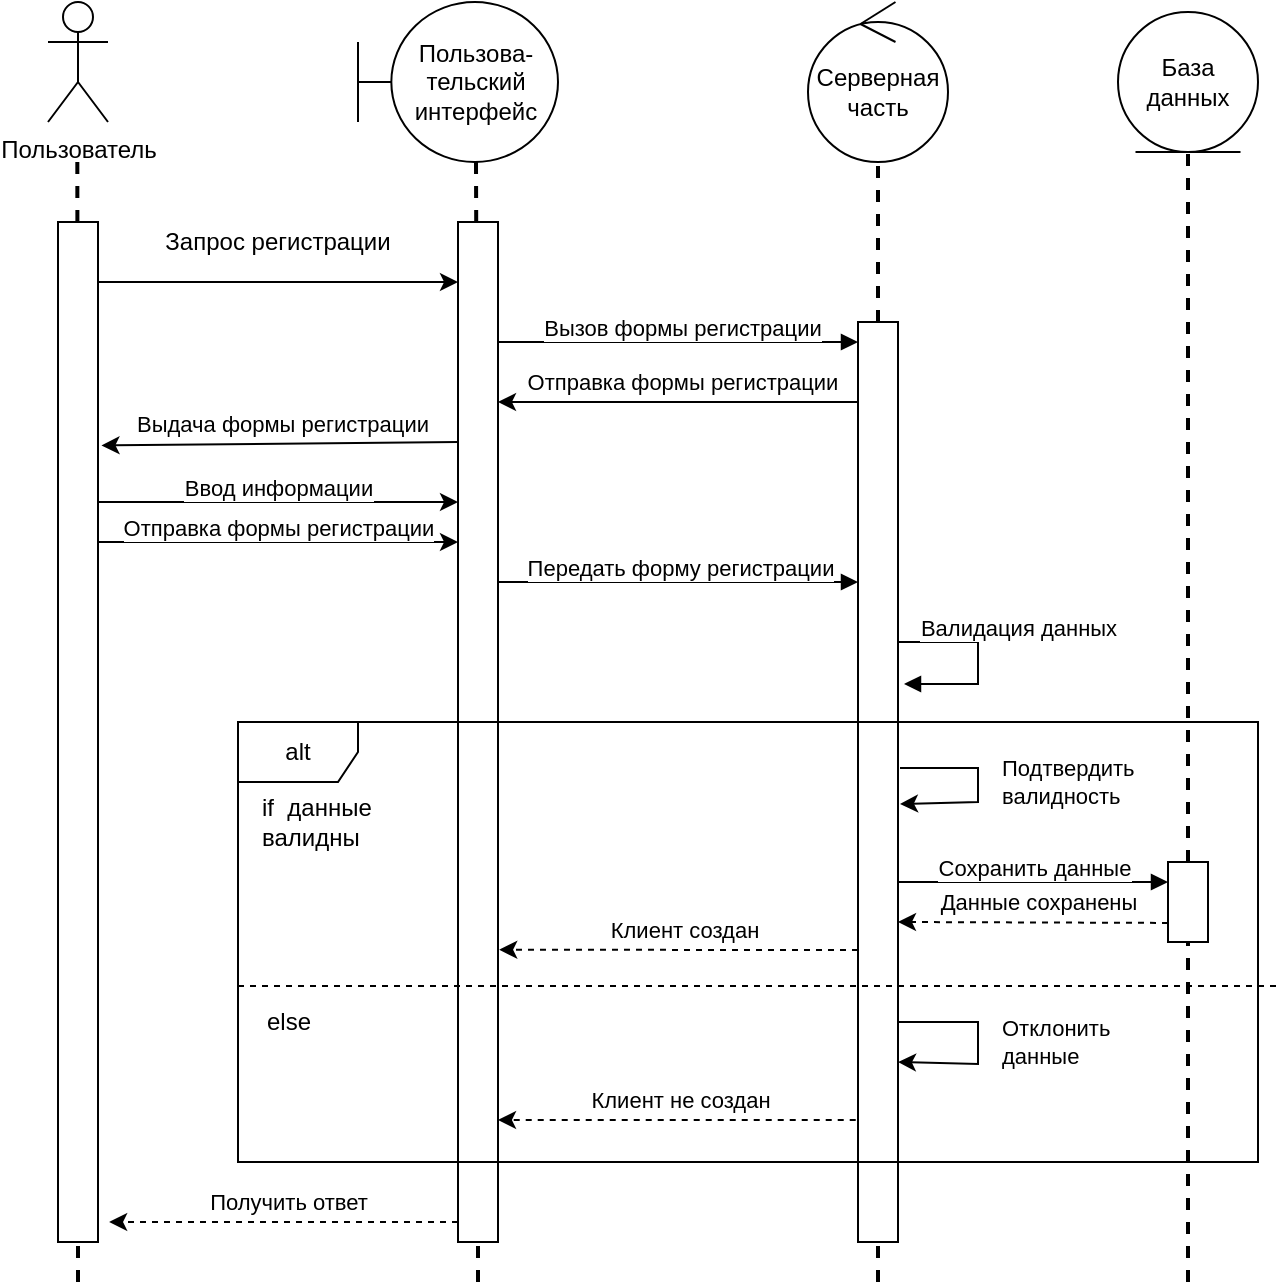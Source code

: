 <mxfile version="21.2.8" type="device">
  <diagram id="CVpzIZxZ6FQc-zkJlyMm" name="Страница 1">
    <mxGraphModel dx="2061" dy="794" grid="1" gridSize="10" guides="1" tooltips="1" connect="1" arrows="1" fold="1" page="1" pageScale="1" pageWidth="827" pageHeight="1169" math="0" shadow="0">
      <root>
        <mxCell id="0" />
        <mxCell id="1" parent="0" />
        <mxCell id="GgT9fDXqA0Cxmzo699EA-2" value="Пользователь" style="shape=umlActor;verticalLabelPosition=bottom;verticalAlign=top;html=1;outlineConnect=0;" parent="1" vertex="1">
          <mxGeometry x="-735" y="10" width="30" height="60" as="geometry" />
        </mxCell>
        <mxCell id="GgT9fDXqA0Cxmzo699EA-5" value="Запрос регистрации" style="text;html=1;strokeColor=none;fillColor=none;align=center;verticalAlign=middle;whiteSpace=wrap;rounded=0;" parent="1" vertex="1">
          <mxGeometry x="-710" y="110" width="180" height="40" as="geometry" />
        </mxCell>
        <mxCell id="Dryz8J-gVgUKQ2lueqJI-1" value="Пользова-&lt;br&gt;тельский интерфейс" style="shape=umlBoundary;whiteSpace=wrap;html=1;" parent="1" vertex="1">
          <mxGeometry x="-580" y="10" width="100" height="80" as="geometry" />
        </mxCell>
        <mxCell id="Dryz8J-gVgUKQ2lueqJI-2" value="База данных" style="ellipse;shape=umlEntity;whiteSpace=wrap;html=1;" parent="1" vertex="1">
          <mxGeometry x="-200" y="15" width="70" height="70" as="geometry" />
        </mxCell>
        <mxCell id="80jDLiHwljJUnVOSaJOS-2" value="" style="endArrow=none;dashed=1;html=1;strokeWidth=2;rounded=0;startArrow=none;" parent="1" source="80jDLiHwljJUnVOSaJOS-10" edge="1">
          <mxGeometry width="50" height="50" relative="1" as="geometry">
            <mxPoint x="-520.66" y="1170" as="sourcePoint" />
            <mxPoint x="-521" y="90" as="targetPoint" />
          </mxGeometry>
        </mxCell>
        <mxCell id="80jDLiHwljJUnVOSaJOS-3" value="" style="endArrow=none;dashed=1;html=1;strokeWidth=2;rounded=0;startArrow=none;" parent="1" source="80jDLiHwljJUnVOSaJOS-12" target="Dryz8J-gVgUKQ2lueqJI-2" edge="1">
          <mxGeometry width="50" height="50" relative="1" as="geometry">
            <mxPoint x="-10.16" y="1170" as="sourcePoint" />
            <mxPoint x="-10.5" y="90.0" as="targetPoint" />
          </mxGeometry>
        </mxCell>
        <mxCell id="80jDLiHwljJUnVOSaJOS-4" value="" style="endArrow=none;dashed=1;html=1;strokeWidth=2;rounded=0;startArrow=none;" parent="1" source="80jDLiHwljJUnVOSaJOS-5" edge="1">
          <mxGeometry width="50" height="50" relative="1" as="geometry">
            <mxPoint x="-720" y="1170" as="sourcePoint" />
            <mxPoint x="-720.34" y="90.0" as="targetPoint" />
          </mxGeometry>
        </mxCell>
        <mxCell id="80jDLiHwljJUnVOSaJOS-7" value="" style="endArrow=classic;endFill=1;html=1;edgeStyle=orthogonalEdgeStyle;align=left;verticalAlign=top;rounded=0;" parent="1" source="80jDLiHwljJUnVOSaJOS-5" target="80jDLiHwljJUnVOSaJOS-10" edge="1">
          <mxGeometry x="-1" relative="1" as="geometry">
            <mxPoint x="-710" y="170" as="sourcePoint" />
            <mxPoint x="-540" y="190" as="targetPoint" />
            <Array as="points">
              <mxPoint x="-620" y="150" />
              <mxPoint x="-620" y="150" />
            </Array>
          </mxGeometry>
        </mxCell>
        <mxCell id="80jDLiHwljJUnVOSaJOS-39" style="edgeStyle=orthogonalEdgeStyle;rounded=0;orthogonalLoop=1;jettySize=auto;html=1;" parent="1" edge="1">
          <mxGeometry relative="1" as="geometry">
            <mxPoint x="190" y="670" as="targetPoint" />
          </mxGeometry>
        </mxCell>
        <mxCell id="mZSnBwAnfPJ0Uy06w7GG-2" value="Вызов формы регистрации" style="endArrow=block;endFill=1;html=1;edgeStyle=orthogonalEdgeStyle;align=center;verticalAlign=top;rounded=0;" parent="1" source="80jDLiHwljJUnVOSaJOS-10" edge="1">
          <mxGeometry x="0.017" y="20" relative="1" as="geometry">
            <mxPoint x="-520" y="200" as="sourcePoint" />
            <mxPoint x="-330" y="180" as="targetPoint" />
            <Array as="points">
              <mxPoint x="-410" y="180" />
              <mxPoint x="-410" y="180" />
            </Array>
            <mxPoint as="offset" />
          </mxGeometry>
        </mxCell>
        <mxCell id="mZSnBwAnfPJ0Uy06w7GG-17" value="" style="endArrow=none;dashed=1;html=1;strokeWidth=2;rounded=0;startArrow=none;" parent="1" source="mZSnBwAnfPJ0Uy06w7GG-21" target="8Y3LxIUDOonehGjc2qs5-1" edge="1">
          <mxGeometry width="50" height="50" relative="1" as="geometry">
            <mxPoint x="-264.16" y="1170" as="sourcePoint" />
            <mxPoint x="-264" y="90" as="targetPoint" />
          </mxGeometry>
        </mxCell>
        <mxCell id="80jDLiHwljJUnVOSaJOS-5" value="" style="rounded=0;whiteSpace=wrap;html=1;" parent="1" vertex="1">
          <mxGeometry x="-730" y="120" width="20" height="510" as="geometry" />
        </mxCell>
        <mxCell id="mZSnBwAnfPJ0Uy06w7GG-19" value="" style="endArrow=none;dashed=1;html=1;strokeWidth=2;rounded=0;startArrow=none;" parent="1" target="80jDLiHwljJUnVOSaJOS-5" edge="1">
          <mxGeometry width="50" height="50" relative="1" as="geometry">
            <mxPoint x="-720" y="650" as="sourcePoint" />
            <mxPoint x="-720.34" y="90.0" as="targetPoint" />
          </mxGeometry>
        </mxCell>
        <mxCell id="80jDLiHwljJUnVOSaJOS-10" value="" style="rounded=0;whiteSpace=wrap;html=1;" parent="1" vertex="1">
          <mxGeometry x="-530" y="120" width="20" height="510" as="geometry" />
        </mxCell>
        <mxCell id="mZSnBwAnfPJ0Uy06w7GG-21" value="" style="rounded=0;whiteSpace=wrap;html=1;" parent="1" vertex="1">
          <mxGeometry x="-330" y="170" width="20" height="460" as="geometry" />
        </mxCell>
        <mxCell id="mZSnBwAnfPJ0Uy06w7GG-22" value="" style="endArrow=none;dashed=1;html=1;strokeWidth=2;rounded=0;startArrow=none;" parent="1" target="mZSnBwAnfPJ0Uy06w7GG-21" edge="1">
          <mxGeometry width="50" height="50" relative="1" as="geometry">
            <mxPoint x="-320" y="650" as="sourcePoint" />
            <mxPoint x="-264.05" y="690" as="targetPoint" />
          </mxGeometry>
        </mxCell>
        <mxCell id="80jDLiHwljJUnVOSaJOS-12" value="" style="rounded=0;whiteSpace=wrap;html=1;" parent="1" vertex="1">
          <mxGeometry x="-175" y="440" width="20" height="40" as="geometry" />
        </mxCell>
        <mxCell id="mZSnBwAnfPJ0Uy06w7GG-23" value="" style="endArrow=none;dashed=1;html=1;strokeWidth=2;rounded=0;startArrow=none;" parent="1" target="80jDLiHwljJUnVOSaJOS-12" edge="1">
          <mxGeometry width="50" height="50" relative="1" as="geometry">
            <mxPoint x="-165" y="650" as="sourcePoint" />
            <mxPoint x="-10.5" y="90.0" as="targetPoint" />
          </mxGeometry>
        </mxCell>
        <mxCell id="8Y3LxIUDOonehGjc2qs5-1" value="Серверная часть" style="ellipse;shape=umlControl;whiteSpace=wrap;html=1;" parent="1" vertex="1">
          <mxGeometry x="-355" y="10" width="70" height="80" as="geometry" />
        </mxCell>
        <mxCell id="2JbgoP7T0dCr4Jy_Mh9x-1" value="Отправка формы регистрации" style="rounded=0;orthogonalLoop=1;jettySize=auto;html=1;" parent="1" edge="1">
          <mxGeometry x="-0.02" y="-10" relative="1" as="geometry">
            <mxPoint x="-330" y="210" as="sourcePoint" />
            <mxPoint x="-510" y="210" as="targetPoint" />
            <mxPoint as="offset" />
          </mxGeometry>
        </mxCell>
        <mxCell id="2JbgoP7T0dCr4Jy_Mh9x-2" value="Выдача формы регистрации" style="rounded=0;orthogonalLoop=1;jettySize=auto;html=1;entryX=1.087;entryY=0.219;entryDx=0;entryDy=0;entryPerimeter=0;" parent="1" target="80jDLiHwljJUnVOSaJOS-5" edge="1">
          <mxGeometry x="-0.016" y="-10" relative="1" as="geometry">
            <mxPoint x="-530" y="230" as="sourcePoint" />
            <mxPoint x="-500" y="220" as="targetPoint" />
            <mxPoint as="offset" />
          </mxGeometry>
        </mxCell>
        <mxCell id="2JbgoP7T0dCr4Jy_Mh9x-4" value="Ввод информации" style="endArrow=classic;endFill=1;html=1;edgeStyle=orthogonalEdgeStyle;align=center;verticalAlign=top;rounded=0;" parent="1" edge="1">
          <mxGeometry y="20" relative="1" as="geometry">
            <mxPoint x="-710" y="260" as="sourcePoint" />
            <mxPoint x="-530" y="260" as="targetPoint" />
            <Array as="points">
              <mxPoint x="-620" y="260" />
              <mxPoint x="-620" y="260" />
            </Array>
            <mxPoint as="offset" />
          </mxGeometry>
        </mxCell>
        <mxCell id="2JbgoP7T0dCr4Jy_Mh9x-5" value="Отправка формы регистрации" style="endArrow=classic;endFill=1;html=1;edgeStyle=orthogonalEdgeStyle;align=center;verticalAlign=top;rounded=0;" parent="1" edge="1">
          <mxGeometry y="20" relative="1" as="geometry">
            <mxPoint x="-710" y="280" as="sourcePoint" />
            <mxPoint x="-530" y="280" as="targetPoint" />
            <Array as="points">
              <mxPoint x="-620" y="280" />
              <mxPoint x="-620" y="280" />
            </Array>
            <mxPoint as="offset" />
          </mxGeometry>
        </mxCell>
        <mxCell id="2JbgoP7T0dCr4Jy_Mh9x-7" value="Передать форму регистрации" style="endArrow=block;endFill=1;html=1;edgeStyle=orthogonalEdgeStyle;align=center;verticalAlign=top;rounded=0;" parent="1" edge="1">
          <mxGeometry x="0.006" y="20" relative="1" as="geometry">
            <mxPoint x="-510" y="300" as="sourcePoint" />
            <mxPoint x="-330" y="300" as="targetPoint" />
            <Array as="points">
              <mxPoint x="-410" y="300" />
              <mxPoint x="-410" y="300" />
            </Array>
            <mxPoint as="offset" />
          </mxGeometry>
        </mxCell>
        <mxCell id="2JbgoP7T0dCr4Jy_Mh9x-9" value="Валидация данных" style="endArrow=block;endFill=1;html=1;edgeStyle=orthogonalEdgeStyle;align=center;verticalAlign=top;rounded=0;" parent="1" edge="1">
          <mxGeometry x="-0.183" y="28" relative="1" as="geometry">
            <mxPoint x="-310" y="330" as="sourcePoint" />
            <mxPoint x="-307" y="351" as="targetPoint" />
            <Array as="points">
              <mxPoint x="-270" y="330" />
              <mxPoint x="-270" y="351" />
            </Array>
            <mxPoint x="-8" y="-20" as="offset" />
          </mxGeometry>
        </mxCell>
        <mxCell id="2JbgoP7T0dCr4Jy_Mh9x-10" value="Подтвердить&lt;br&gt;валидность" style="rounded=0;orthogonalLoop=1;jettySize=auto;html=1;align=left;" parent="1" edge="1">
          <mxGeometry x="-0.027" y="10" relative="1" as="geometry">
            <mxPoint x="-309" y="393" as="sourcePoint" />
            <mxPoint x="-309" y="411" as="targetPoint" />
            <mxPoint as="offset" />
            <Array as="points">
              <mxPoint x="-270" y="393" />
              <mxPoint x="-270" y="410" />
            </Array>
          </mxGeometry>
        </mxCell>
        <mxCell id="2JbgoP7T0dCr4Jy_Mh9x-11" value="Отклонить&lt;br&gt;данные" style="rounded=0;orthogonalLoop=1;jettySize=auto;html=1;align=left;" parent="1" edge="1">
          <mxGeometry x="-0.01" y="10" relative="1" as="geometry">
            <mxPoint x="-310" y="520" as="sourcePoint" />
            <mxPoint x="-310" y="540" as="targetPoint" />
            <mxPoint as="offset" />
            <Array as="points">
              <mxPoint x="-270" y="520" />
              <mxPoint x="-270" y="541" />
            </Array>
          </mxGeometry>
        </mxCell>
        <mxCell id="2JbgoP7T0dCr4Jy_Mh9x-12" value="Клиент создан" style="rounded=0;orthogonalLoop=1;jettySize=auto;html=1;dashed=1;entryX=1.03;entryY=0.688;entryDx=0;entryDy=0;entryPerimeter=0;" parent="1" edge="1">
          <mxGeometry x="-0.024" y="-10" relative="1" as="geometry">
            <mxPoint x="-330" y="484" as="sourcePoint" />
            <mxPoint x="-509.4" y="483.88" as="targetPoint" />
            <mxPoint as="offset" />
          </mxGeometry>
        </mxCell>
        <mxCell id="2JbgoP7T0dCr4Jy_Mh9x-14" value="Клиент не создан" style="rounded=0;orthogonalLoop=1;jettySize=auto;html=1;dashed=1;exitX=-0.057;exitY=0.94;exitDx=0;exitDy=0;exitPerimeter=0;" parent="1" edge="1">
          <mxGeometry x="-0.018" y="-10" relative="1" as="geometry">
            <mxPoint x="-331.14" y="569" as="sourcePoint" />
            <mxPoint x="-510" y="569" as="targetPoint" />
            <mxPoint as="offset" />
          </mxGeometry>
        </mxCell>
        <mxCell id="2JbgoP7T0dCr4Jy_Mh9x-15" value="Сохранить данные" style="endArrow=block;endFill=1;html=1;align=center;verticalAlign=top;rounded=0;" parent="1" edge="1">
          <mxGeometry x="0.006" y="20" relative="1" as="geometry">
            <mxPoint x="-310" y="450" as="sourcePoint" />
            <mxPoint x="-175" y="450" as="targetPoint" />
            <mxPoint as="offset" />
          </mxGeometry>
        </mxCell>
        <mxCell id="2JbgoP7T0dCr4Jy_Mh9x-17" value="&amp;nbsp; &amp;nbsp;if&amp;nbsp; данные&lt;br&gt;&amp;nbsp; &amp;nbsp;валидны" style="text;html=1;align=left;verticalAlign=middle;resizable=0;points=[];autosize=1;strokeColor=none;fillColor=none;" parent="1" vertex="1">
          <mxGeometry x="-640" y="400" width="90" height="40" as="geometry" />
        </mxCell>
        <mxCell id="2JbgoP7T0dCr4Jy_Mh9x-18" value="else" style="text;html=1;align=center;verticalAlign=middle;resizable=0;points=[];autosize=1;strokeColor=none;fillColor=none;" parent="1" vertex="1">
          <mxGeometry x="-640" y="505" width="50" height="30" as="geometry" />
        </mxCell>
        <mxCell id="2JbgoP7T0dCr4Jy_Mh9x-19" value="" style="line;strokeWidth=1;fillColor=none;align=left;verticalAlign=middle;spacingTop=-1;spacingLeft=3;spacingRight=3;rotatable=0;labelPosition=right;points=[];portConstraint=eastwest;strokeColor=inherit;dashed=1;" parent="1" vertex="1">
          <mxGeometry x="-640" y="498" width="520" height="8" as="geometry" />
        </mxCell>
        <mxCell id="2JbgoP7T0dCr4Jy_Mh9x-16" value="alt" style="shape=umlFrame;whiteSpace=wrap;html=1;pointerEvents=0;" parent="1" vertex="1">
          <mxGeometry x="-640" y="370" width="510" height="220" as="geometry" />
        </mxCell>
        <mxCell id="2JbgoP7T0dCr4Jy_Mh9x-23" value="Получить ответ" style="rounded=0;orthogonalLoop=1;jettySize=auto;html=1;dashed=1;" parent="1" edge="1">
          <mxGeometry x="-0.018" y="-10" relative="1" as="geometry">
            <mxPoint x="-530" y="620" as="sourcePoint" />
            <mxPoint x="-704.43" y="620" as="targetPoint" />
            <mxPoint as="offset" />
          </mxGeometry>
        </mxCell>
        <mxCell id="2JbgoP7T0dCr4Jy_Mh9x-25" value="" style="endArrow=none;dashed=1;html=1;strokeWidth=2;rounded=0;startArrow=none;" parent="1" edge="1">
          <mxGeometry width="50" height="50" relative="1" as="geometry">
            <mxPoint x="-520" y="650" as="sourcePoint" />
            <mxPoint x="-520" y="630" as="targetPoint" />
          </mxGeometry>
        </mxCell>
        <mxCell id="vGmY_wO2srwG5WN10yai-1" value="Данные сохранены" style="rounded=0;orthogonalLoop=1;jettySize=auto;html=1;dashed=1;" edge="1" parent="1">
          <mxGeometry x="-0.036" y="-10" relative="1" as="geometry">
            <mxPoint x="-175" y="470.46" as="sourcePoint" />
            <mxPoint x="-310" y="470" as="targetPoint" />
            <mxPoint as="offset" />
          </mxGeometry>
        </mxCell>
      </root>
    </mxGraphModel>
  </diagram>
</mxfile>
